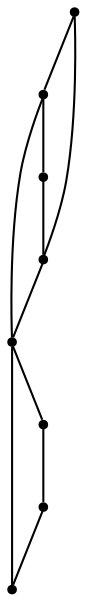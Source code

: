 graph {
  node [shape=point,comment="{\"directed\":false,\"doi\":\"10.1007/11618058_11\",\"figure\":\"1 (2)\"}"]

  v0 [pos="935.5188249454941,2184.997876485189"]
  v1 [pos="1078.7256586119186,2184.997876485189"]
  v2 [pos="793.4819540334302,2184.997876485189"]
  v3 [pos="888.5631835937501,2184.997876485189"]
  v4 [pos="841.0470589571221,2184.997876485189"]
  v5 [pos="745.9189475835756,2184.997876485189"]
  v6 [pos="1031.91279296875,2184.997876485189"]
  v7 [pos="983.0349495821222,2184.997876485189"]

  v0 -- v1 [id="-1",pos="935.5188249454941,2184.997876485189 946.4385356104651,2229.554112752279 1071.0867369186046,2228.804143269857 1078.7256586119186,2184.997876485189"]
  v5 -- v2 [id="-3",pos="745.9189475835756,2184.997876485189 793.4819540334302,2184.997876485189 793.4819540334302,2184.997876485189 793.4819540334302,2184.997876485189"]
  v2 -- v4 [id="-4",pos="793.4819540334302,2184.997876485189 841.0470589571221,2184.997876485189 841.0470589571221,2184.997876485189 841.0470589571221,2184.997876485189"]
  v4 -- v3 [id="-5",pos="841.0470589571221,2184.997876485189 888.5631835937501,2184.997876485189 888.5631835937501,2184.997876485189 888.5631835937501,2184.997876485189"]
  v3 -- v0 [id="-6",pos="888.5631835937501,2184.997876485189 935.5188249454941,2184.997876485189 935.5188249454941,2184.997876485189 935.5188249454941,2184.997876485189"]
  v0 -- v7 [id="-7",pos="935.5188249454941,2184.997876485189 983.0349495821222,2184.997876485189 983.0349495821222,2184.997876485189 983.0349495821222,2184.997876485189"]
  v7 -- v6 [id="-8",pos="983.0349495821222,2184.997876485189 1031.91279296875,2184.997876485189 1031.91279296875,2184.997876485189 1031.91279296875,2184.997876485189"]
  v6 -- v1 [id="-9",pos="1031.91279296875,2184.997876485189 1078.7256586119186,2184.997876485189 1078.7256586119186,2184.997876485189 1078.7256586119186,2184.997876485189"]
  v5 -- v3 [id="-11",pos="745.9189475835756,2184.997876485189 842.4066951308139,2100.0540415445967 842.4066951308139,2100.0540415445967 842.4066951308139,2100.0540415445967 888.5631835937501,2184.997876485189 888.5631835937501,2184.997876485189 888.5631835937501,2184.997876485189"]
  v2 -- v0 [id="-13",pos="793.4819540334302,2184.997876485189 802.1033430232558,2239.8624420166016 923.7551780523256,2240.7998402913413 935.5188249454941,2184.997876485189"]
}